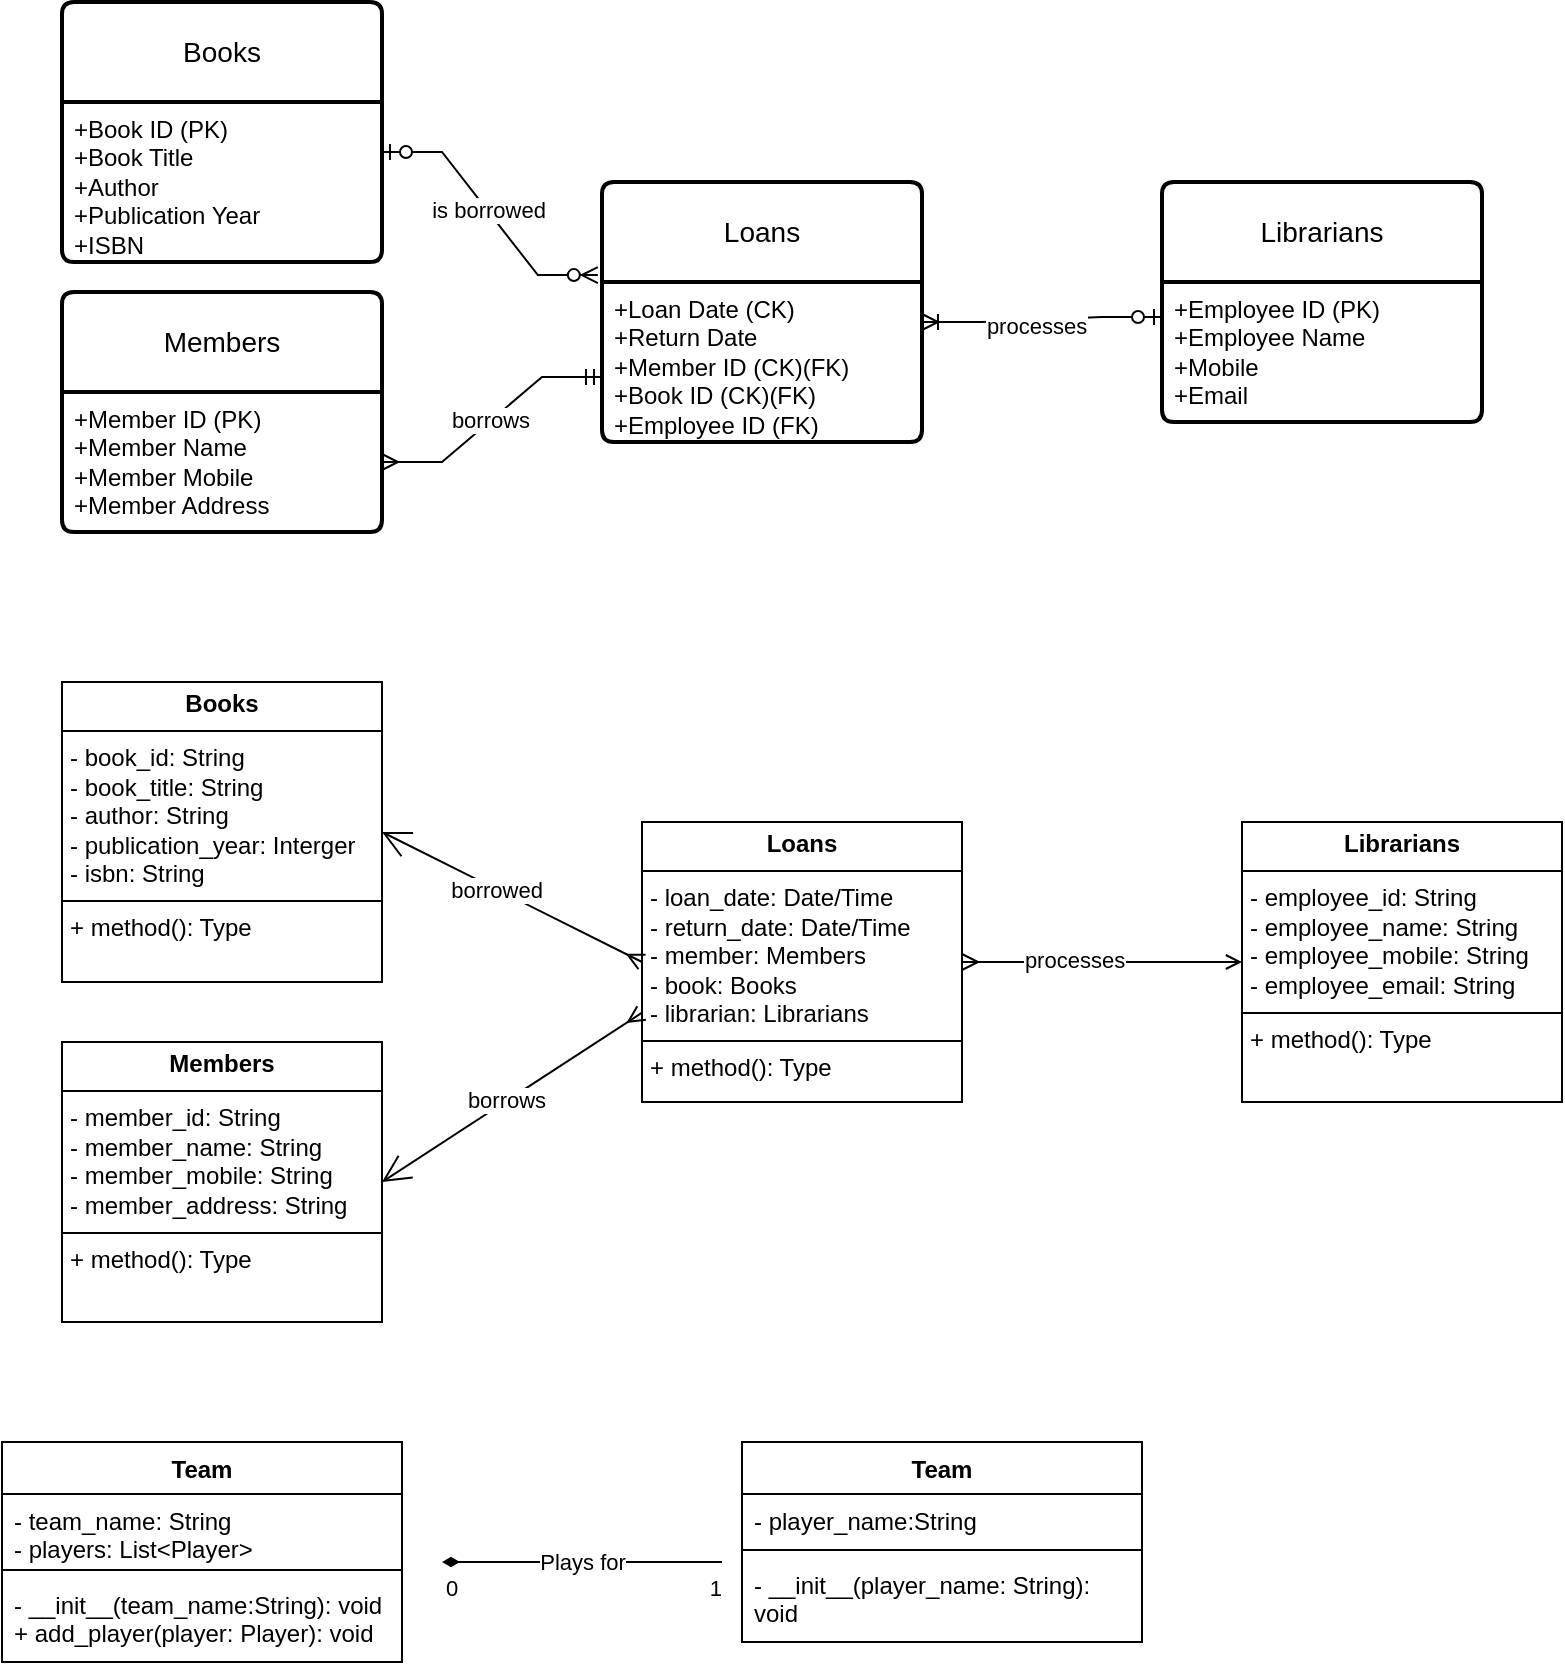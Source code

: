 <mxfile version="24.4.9" type="github">
  <diagram name="Page-1" id="0urAeZK6p6UjDWXiGpKD">
    <mxGraphModel dx="933" dy="531" grid="1" gridSize="10" guides="1" tooltips="1" connect="1" arrows="1" fold="1" page="1" pageScale="1" pageWidth="850" pageHeight="1100" math="0" shadow="0">
      <root>
        <mxCell id="0" />
        <mxCell id="1" parent="0" />
        <mxCell id="XvURcuywaui9q2FFQDTr-5" value="Members" style="swimlane;childLayout=stackLayout;horizontal=1;startSize=50;horizontalStack=0;rounded=1;fontSize=14;fontStyle=0;strokeWidth=2;resizeParent=0;resizeLast=1;shadow=0;dashed=0;align=center;arcSize=4;whiteSpace=wrap;html=1;" vertex="1" parent="1">
          <mxGeometry x="140" y="225" width="160" height="120" as="geometry" />
        </mxCell>
        <mxCell id="XvURcuywaui9q2FFQDTr-6" value="+Member ID (PK)&lt;div&gt;+Member Name&lt;/div&gt;&lt;div&gt;+Member Mobile&lt;/div&gt;&lt;div&gt;+Member Address&amp;nbsp;&lt;/div&gt;" style="align=left;strokeColor=none;fillColor=none;spacingLeft=4;fontSize=12;verticalAlign=top;resizable=0;rotatable=0;part=1;html=1;" vertex="1" parent="XvURcuywaui9q2FFQDTr-5">
          <mxGeometry y="50" width="160" height="70" as="geometry" />
        </mxCell>
        <mxCell id="XvURcuywaui9q2FFQDTr-7" value="Loans" style="swimlane;childLayout=stackLayout;horizontal=1;startSize=50;horizontalStack=0;rounded=1;fontSize=14;fontStyle=0;strokeWidth=2;resizeParent=0;resizeLast=1;shadow=0;dashed=0;align=center;arcSize=4;whiteSpace=wrap;html=1;" vertex="1" parent="1">
          <mxGeometry x="410" y="170" width="160" height="130" as="geometry" />
        </mxCell>
        <mxCell id="XvURcuywaui9q2FFQDTr-8" value="&lt;div&gt;+Loan Date (CK)&lt;div&gt;+Return Date&lt;/div&gt;&lt;div&gt;+Member ID (CK)(FK)&lt;/div&gt;&lt;div&gt;+Book ID (CK)(FK)&lt;/div&gt;&lt;div&gt;+Employee ID (FK)&lt;/div&gt;&lt;/div&gt;" style="align=left;strokeColor=none;fillColor=none;spacingLeft=4;fontSize=12;verticalAlign=top;resizable=0;rotatable=0;part=1;html=1;" vertex="1" parent="XvURcuywaui9q2FFQDTr-7">
          <mxGeometry y="50" width="160" height="80" as="geometry" />
        </mxCell>
        <mxCell id="XvURcuywaui9q2FFQDTr-9" value="Books" style="swimlane;childLayout=stackLayout;horizontal=1;startSize=50;horizontalStack=0;rounded=1;fontSize=14;fontStyle=0;strokeWidth=2;resizeParent=0;resizeLast=1;shadow=0;dashed=0;align=center;arcSize=4;whiteSpace=wrap;html=1;" vertex="1" parent="1">
          <mxGeometry x="140" y="80" width="160" height="130" as="geometry" />
        </mxCell>
        <mxCell id="XvURcuywaui9q2FFQDTr-10" value="+Book ID (PK)&lt;div&gt;+Book Title&lt;/div&gt;&lt;div&gt;+Author&amp;nbsp;&lt;/div&gt;&lt;div&gt;+Publication Year&lt;/div&gt;&lt;div&gt;+ISBN&lt;/div&gt;" style="align=left;strokeColor=none;fillColor=none;spacingLeft=4;fontSize=12;verticalAlign=top;resizable=0;rotatable=0;part=1;html=1;" vertex="1" parent="XvURcuywaui9q2FFQDTr-9">
          <mxGeometry y="50" width="160" height="80" as="geometry" />
        </mxCell>
        <mxCell id="XvURcuywaui9q2FFQDTr-11" value="Librarians" style="swimlane;childLayout=stackLayout;horizontal=1;startSize=50;horizontalStack=0;rounded=1;fontSize=14;fontStyle=0;strokeWidth=2;resizeParent=0;resizeLast=1;shadow=0;dashed=0;align=center;arcSize=4;whiteSpace=wrap;html=1;" vertex="1" parent="1">
          <mxGeometry x="690" y="170" width="160" height="120" as="geometry" />
        </mxCell>
        <mxCell id="XvURcuywaui9q2FFQDTr-12" value="+Employee ID (PK)&lt;div&gt;+Employee Name&lt;/div&gt;&lt;div&gt;+Mobile&lt;/div&gt;&lt;div&gt;+Email&lt;/div&gt;" style="align=left;strokeColor=none;fillColor=none;spacingLeft=4;fontSize=12;verticalAlign=top;resizable=0;rotatable=0;part=1;html=1;" vertex="1" parent="XvURcuywaui9q2FFQDTr-11">
          <mxGeometry y="50" width="160" height="70" as="geometry" />
        </mxCell>
        <mxCell id="XvURcuywaui9q2FFQDTr-19" value="" style="edgeStyle=entityRelationEdgeStyle;fontSize=12;html=1;endArrow=ERmandOne;startArrow=ERmany;rounded=0;entryX=0;entryY=0.75;entryDx=0;entryDy=0;exitX=1;exitY=0.5;exitDx=0;exitDy=0;startFill=0;" edge="1" parent="1" source="XvURcuywaui9q2FFQDTr-6" target="XvURcuywaui9q2FFQDTr-7">
          <mxGeometry width="100" height="100" relative="1" as="geometry">
            <mxPoint x="300" y="320" as="sourcePoint" />
            <mxPoint x="400" y="220" as="targetPoint" />
            <Array as="points">
              <mxPoint x="310" y="310" />
            </Array>
          </mxGeometry>
        </mxCell>
        <mxCell id="XvURcuywaui9q2FFQDTr-25" value="borrows" style="edgeLabel;html=1;align=center;verticalAlign=middle;resizable=0;points=[];" vertex="1" connectable="0" parent="XvURcuywaui9q2FFQDTr-19">
          <mxGeometry x="-0.03" y="2" relative="1" as="geometry">
            <mxPoint x="1" as="offset" />
          </mxGeometry>
        </mxCell>
        <mxCell id="XvURcuywaui9q2FFQDTr-23" value="" style="edgeStyle=entityRelationEdgeStyle;fontSize=12;html=1;endArrow=ERzeroToMany;startArrow=ERzeroToOne;rounded=0;entryX=-0.013;entryY=0.358;entryDx=0;entryDy=0;entryPerimeter=0;" edge="1" parent="1" target="XvURcuywaui9q2FFQDTr-7">
          <mxGeometry width="100" height="100" relative="1" as="geometry">
            <mxPoint x="300" y="155" as="sourcePoint" />
            <mxPoint x="400" y="55" as="targetPoint" />
          </mxGeometry>
        </mxCell>
        <mxCell id="XvURcuywaui9q2FFQDTr-24" value="is borrowed" style="edgeLabel;html=1;align=center;verticalAlign=middle;resizable=0;points=[];" vertex="1" connectable="0" parent="XvURcuywaui9q2FFQDTr-23">
          <mxGeometry x="-0.035" relative="1" as="geometry">
            <mxPoint as="offset" />
          </mxGeometry>
        </mxCell>
        <mxCell id="XvURcuywaui9q2FFQDTr-27" value="" style="edgeStyle=entityRelationEdgeStyle;fontSize=12;html=1;endArrow=ERoneToMany;startArrow=ERzeroToOne;rounded=0;entryX=1;entryY=0.25;entryDx=0;entryDy=0;exitX=0;exitY=0.25;exitDx=0;exitDy=0;" edge="1" parent="1" source="XvURcuywaui9q2FFQDTr-12" target="XvURcuywaui9q2FFQDTr-8">
          <mxGeometry width="100" height="100" relative="1" as="geometry">
            <mxPoint x="680" y="230" as="sourcePoint" />
            <mxPoint x="650" y="275" as="targetPoint" />
          </mxGeometry>
        </mxCell>
        <mxCell id="XvURcuywaui9q2FFQDTr-28" value="processes" style="edgeLabel;html=1;align=center;verticalAlign=middle;resizable=0;points=[];" vertex="1" connectable="0" parent="XvURcuywaui9q2FFQDTr-27">
          <mxGeometry x="0.059" y="3" relative="1" as="geometry">
            <mxPoint as="offset" />
          </mxGeometry>
        </mxCell>
        <mxCell id="XvURcuywaui9q2FFQDTr-32" value="&lt;p style=&quot;margin:0px;margin-top:4px;text-align:center;&quot;&gt;&lt;b&gt;Librarians&lt;/b&gt;&lt;/p&gt;&lt;hr size=&quot;1&quot; style=&quot;border-style:solid;&quot;&gt;&lt;p style=&quot;margin:0px;margin-left:4px;&quot;&gt;- employee_id: String&lt;/p&gt;&lt;p style=&quot;margin:0px;margin-left:4px;&quot;&gt;- employee_name: String&lt;/p&gt;&lt;p style=&quot;margin:0px;margin-left:4px;&quot;&gt;- employee_mobile: String&lt;/p&gt;&lt;p style=&quot;margin:0px;margin-left:4px;&quot;&gt;- employee_email: String&lt;/p&gt;&lt;hr size=&quot;1&quot; style=&quot;border-style:solid;&quot;&gt;&lt;p style=&quot;margin:0px;margin-left:4px;&quot;&gt;+ method(): Type&lt;/p&gt;" style="verticalAlign=top;align=left;overflow=fill;html=1;whiteSpace=wrap;" vertex="1" parent="1">
          <mxGeometry x="730" y="490" width="160" height="140" as="geometry" />
        </mxCell>
        <mxCell id="XvURcuywaui9q2FFQDTr-33" value="&lt;p style=&quot;margin:0px;margin-top:4px;text-align:center;&quot;&gt;&lt;b&gt;Members&lt;/b&gt;&lt;/p&gt;&lt;hr size=&quot;1&quot; style=&quot;border-style:solid;&quot;&gt;&lt;p style=&quot;margin:0px;margin-left:4px;&quot;&gt;- member_id: String&lt;/p&gt;&lt;p style=&quot;margin:0px;margin-left:4px;&quot;&gt;- member_name: String&lt;br&gt;&lt;/p&gt;&lt;p style=&quot;margin:0px;margin-left:4px;&quot;&gt;- member_mobile: String&lt;br&gt;&lt;/p&gt;&lt;p style=&quot;margin:0px;margin-left:4px;&quot;&gt;- member_address: String&lt;br&gt;&lt;/p&gt;&lt;hr size=&quot;1&quot; style=&quot;border-style:solid;&quot;&gt;&lt;p style=&quot;margin:0px;margin-left:4px;&quot;&gt;+ method(): Type&lt;/p&gt;" style="verticalAlign=top;align=left;overflow=fill;html=1;whiteSpace=wrap;" vertex="1" parent="1">
          <mxGeometry x="140" y="600" width="160" height="140" as="geometry" />
        </mxCell>
        <mxCell id="XvURcuywaui9q2FFQDTr-34" value="&lt;p style=&quot;margin:0px;margin-top:4px;text-align:center;&quot;&gt;&lt;b&gt;Books&lt;/b&gt;&lt;/p&gt;&lt;hr size=&quot;1&quot; style=&quot;border-style:solid;&quot;&gt;&lt;p style=&quot;margin:0px;margin-left:4px;&quot;&gt;- book_id: String&lt;/p&gt;&lt;p style=&quot;margin:0px;margin-left:4px;&quot;&gt;- book_title: String&lt;/p&gt;&lt;p style=&quot;margin:0px;margin-left:4px;&quot;&gt;- author: String&lt;/p&gt;&lt;p style=&quot;margin:0px;margin-left:4px;&quot;&gt;- publication_year: Interger&lt;/p&gt;&lt;p style=&quot;margin:0px;margin-left:4px;&quot;&gt;- isbn: String&lt;/p&gt;&lt;hr size=&quot;1&quot; style=&quot;border-style:solid;&quot;&gt;&lt;p style=&quot;margin:0px;margin-left:4px;&quot;&gt;+ method(): Type&lt;/p&gt;" style="verticalAlign=top;align=left;overflow=fill;html=1;whiteSpace=wrap;" vertex="1" parent="1">
          <mxGeometry x="140" y="420" width="160" height="150" as="geometry" />
        </mxCell>
        <mxCell id="XvURcuywaui9q2FFQDTr-35" value="&lt;p style=&quot;margin:0px;margin-top:4px;text-align:center;&quot;&gt;&lt;b&gt;Loans&lt;/b&gt;&lt;/p&gt;&lt;hr size=&quot;1&quot; style=&quot;border-style:solid;&quot;&gt;&lt;p style=&quot;margin:0px;margin-left:4px;&quot;&gt;- loan_date: Date/Time&lt;/p&gt;&lt;p style=&quot;margin:0px;margin-left:4px;&quot;&gt;- return_date: Date/Time&lt;/p&gt;&lt;p style=&quot;margin:0px;margin-left:4px;&quot;&gt;- member: Members&lt;/p&gt;&lt;p style=&quot;margin:0px;margin-left:4px;&quot;&gt;- book: Books&lt;/p&gt;&lt;p style=&quot;margin:0px;margin-left:4px;&quot;&gt;- librarian: Librarians&lt;/p&gt;&lt;hr size=&quot;1&quot; style=&quot;border-style:solid;&quot;&gt;&lt;p style=&quot;margin:0px;margin-left:4px;&quot;&gt;+ method(): Type&lt;/p&gt;" style="verticalAlign=top;align=left;overflow=fill;html=1;whiteSpace=wrap;" vertex="1" parent="1">
          <mxGeometry x="430" y="490" width="160" height="140" as="geometry" />
        </mxCell>
        <mxCell id="XvURcuywaui9q2FFQDTr-36" value="" style="endArrow=open;endFill=1;endSize=12;html=1;rounded=0;entryX=1;entryY=0.5;entryDx=0;entryDy=0;exitX=0;exitY=0.5;exitDx=0;exitDy=0;startArrow=ERmany;startFill=0;" edge="1" parent="1" source="XvURcuywaui9q2FFQDTr-35" target="XvURcuywaui9q2FFQDTr-34">
          <mxGeometry width="160" relative="1" as="geometry">
            <mxPoint x="300" y="500" as="sourcePoint" />
            <mxPoint x="460" y="500" as="targetPoint" />
          </mxGeometry>
        </mxCell>
        <mxCell id="XvURcuywaui9q2FFQDTr-41" value="borrowed" style="edgeLabel;html=1;align=center;verticalAlign=middle;resizable=0;points=[];" vertex="1" connectable="0" parent="XvURcuywaui9q2FFQDTr-36">
          <mxGeometry x="0.13" relative="1" as="geometry">
            <mxPoint as="offset" />
          </mxGeometry>
        </mxCell>
        <mxCell id="XvURcuywaui9q2FFQDTr-38" value="" style="endArrow=open;endFill=1;endSize=12;html=1;rounded=0;exitX=-0.001;exitY=0.682;exitDx=0;exitDy=0;exitPerimeter=0;entryX=1;entryY=0.5;entryDx=0;entryDy=0;startArrow=ERmany;startFill=0;" edge="1" parent="1" source="XvURcuywaui9q2FFQDTr-35" target="XvURcuywaui9q2FFQDTr-33">
          <mxGeometry width="160" relative="1" as="geometry">
            <mxPoint x="460" y="450" as="sourcePoint" />
            <mxPoint x="310" y="670" as="targetPoint" />
          </mxGeometry>
        </mxCell>
        <mxCell id="XvURcuywaui9q2FFQDTr-42" value="borrows" style="edgeLabel;html=1;align=center;verticalAlign=middle;resizable=0;points=[];" vertex="1" connectable="0" parent="XvURcuywaui9q2FFQDTr-38">
          <mxGeometry x="0.024" relative="1" as="geometry">
            <mxPoint x="-1" as="offset" />
          </mxGeometry>
        </mxCell>
        <mxCell id="XvURcuywaui9q2FFQDTr-39" value="" style="endArrow=open;endFill=0;html=1;rounded=0;entryX=0;entryY=0.5;entryDx=0;entryDy=0;exitX=1;exitY=0.5;exitDx=0;exitDy=0;startArrow=ERmany;startFill=0;" edge="1" parent="1" source="XvURcuywaui9q2FFQDTr-35" target="XvURcuywaui9q2FFQDTr-32">
          <mxGeometry width="160" relative="1" as="geometry">
            <mxPoint x="460" y="450" as="sourcePoint" />
            <mxPoint x="620" y="450" as="targetPoint" />
          </mxGeometry>
        </mxCell>
        <mxCell id="XvURcuywaui9q2FFQDTr-40" value="processes" style="edgeLabel;html=1;align=center;verticalAlign=middle;resizable=0;points=[];" vertex="1" connectable="0" parent="XvURcuywaui9q2FFQDTr-39">
          <mxGeometry x="-0.202" y="1" relative="1" as="geometry">
            <mxPoint as="offset" />
          </mxGeometry>
        </mxCell>
        <mxCell id="XvURcuywaui9q2FFQDTr-43" value="Team" style="swimlane;fontStyle=1;align=center;verticalAlign=top;childLayout=stackLayout;horizontal=1;startSize=26;horizontalStack=0;resizeParent=1;resizeParentMax=0;resizeLast=0;collapsible=1;marginBottom=0;whiteSpace=wrap;html=1;" vertex="1" parent="1">
          <mxGeometry x="110" y="800" width="200" height="110" as="geometry" />
        </mxCell>
        <mxCell id="XvURcuywaui9q2FFQDTr-44" value="- team_name: String&lt;div&gt;- players: List&amp;lt;Player&amp;gt;&lt;/div&gt;" style="text;strokeColor=none;fillColor=none;align=left;verticalAlign=top;spacingLeft=4;spacingRight=4;overflow=hidden;rotatable=0;points=[[0,0.5],[1,0.5]];portConstraint=eastwest;whiteSpace=wrap;html=1;" vertex="1" parent="XvURcuywaui9q2FFQDTr-43">
          <mxGeometry y="26" width="200" height="34" as="geometry" />
        </mxCell>
        <mxCell id="XvURcuywaui9q2FFQDTr-45" value="" style="line;strokeWidth=1;fillColor=none;align=left;verticalAlign=middle;spacingTop=-1;spacingLeft=3;spacingRight=3;rotatable=0;labelPosition=right;points=[];portConstraint=eastwest;strokeColor=inherit;" vertex="1" parent="XvURcuywaui9q2FFQDTr-43">
          <mxGeometry y="60" width="200" height="8" as="geometry" />
        </mxCell>
        <mxCell id="XvURcuywaui9q2FFQDTr-46" value="- __init__(team_name:String): void&lt;div&gt;+ add_player(player: Player): void&lt;/div&gt;" style="text;strokeColor=none;fillColor=none;align=left;verticalAlign=top;spacingLeft=4;spacingRight=4;overflow=hidden;rotatable=0;points=[[0,0.5],[1,0.5]];portConstraint=eastwest;whiteSpace=wrap;html=1;" vertex="1" parent="XvURcuywaui9q2FFQDTr-43">
          <mxGeometry y="68" width="200" height="42" as="geometry" />
        </mxCell>
        <mxCell id="XvURcuywaui9q2FFQDTr-47" value="Team" style="swimlane;fontStyle=1;align=center;verticalAlign=top;childLayout=stackLayout;horizontal=1;startSize=26;horizontalStack=0;resizeParent=1;resizeParentMax=0;resizeLast=0;collapsible=1;marginBottom=0;whiteSpace=wrap;html=1;" vertex="1" parent="1">
          <mxGeometry x="480" y="800" width="200" height="100" as="geometry" />
        </mxCell>
        <mxCell id="XvURcuywaui9q2FFQDTr-48" value="- player_name:String" style="text;strokeColor=none;fillColor=none;align=left;verticalAlign=top;spacingLeft=4;spacingRight=4;overflow=hidden;rotatable=0;points=[[0,0.5],[1,0.5]];portConstraint=eastwest;whiteSpace=wrap;html=1;" vertex="1" parent="XvURcuywaui9q2FFQDTr-47">
          <mxGeometry y="26" width="200" height="24" as="geometry" />
        </mxCell>
        <mxCell id="XvURcuywaui9q2FFQDTr-49" value="" style="line;strokeWidth=1;fillColor=none;align=left;verticalAlign=middle;spacingTop=-1;spacingLeft=3;spacingRight=3;rotatable=0;labelPosition=right;points=[];portConstraint=eastwest;strokeColor=inherit;" vertex="1" parent="XvURcuywaui9q2FFQDTr-47">
          <mxGeometry y="50" width="200" height="8" as="geometry" />
        </mxCell>
        <mxCell id="XvURcuywaui9q2FFQDTr-50" value="- __init__(player_name: String): void" style="text;strokeColor=none;fillColor=none;align=left;verticalAlign=top;spacingLeft=4;spacingRight=4;overflow=hidden;rotatable=0;points=[[0,0.5],[1,0.5]];portConstraint=eastwest;whiteSpace=wrap;html=1;" vertex="1" parent="XvURcuywaui9q2FFQDTr-47">
          <mxGeometry y="58" width="200" height="42" as="geometry" />
        </mxCell>
        <mxCell id="XvURcuywaui9q2FFQDTr-55" value="Plays for" style="endArrow=none;html=1;startArrow=diamondThin;startFill=1;edgeStyle=orthogonalEdgeStyle;rounded=0;endFill=0;" edge="1" parent="1">
          <mxGeometry relative="1" as="geometry">
            <mxPoint x="330" y="860" as="sourcePoint" />
            <mxPoint x="470" y="860" as="targetPoint" />
          </mxGeometry>
        </mxCell>
        <mxCell id="XvURcuywaui9q2FFQDTr-56" value="0" style="edgeLabel;resizable=0;html=1;align=left;verticalAlign=top;" connectable="0" vertex="1" parent="XvURcuywaui9q2FFQDTr-55">
          <mxGeometry x="-1" relative="1" as="geometry" />
        </mxCell>
        <mxCell id="XvURcuywaui9q2FFQDTr-57" value="1" style="edgeLabel;resizable=0;html=1;align=right;verticalAlign=top;" connectable="0" vertex="1" parent="XvURcuywaui9q2FFQDTr-55">
          <mxGeometry x="1" relative="1" as="geometry" />
        </mxCell>
      </root>
    </mxGraphModel>
  </diagram>
</mxfile>
